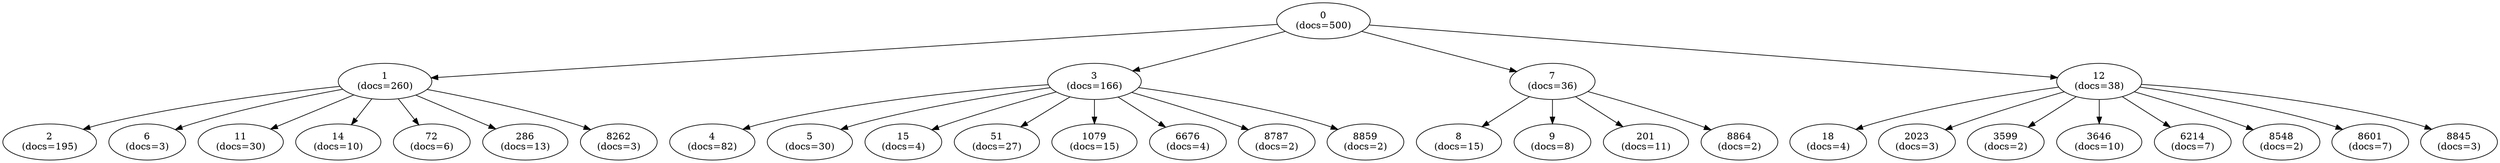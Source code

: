 digraph tree {
    "0
(docs=500)";
    "1
(docs=260)";
    "2
(docs=195)";
    "6
(docs=3)";
    "11
(docs=30)";
    "14
(docs=10)";
    "72
(docs=6)";
    "286
(docs=13)";
    "8262
(docs=3)";
    "3
(docs=166)";
    "4
(docs=82)";
    "5
(docs=30)";
    "15
(docs=4)";
    "51
(docs=27)";
    "1079
(docs=15)";
    "6676
(docs=4)";
    "8787
(docs=2)";
    "8859
(docs=2)";
    "7
(docs=36)";
    "8
(docs=15)";
    "9
(docs=8)";
    "201
(docs=11)";
    "8864
(docs=2)";
    "12
(docs=38)";
    "18
(docs=4)";
    "2023
(docs=3)";
    "3599
(docs=2)";
    "3646
(docs=10)";
    "6214
(docs=7)";
    "8548
(docs=2)";
    "8601
(docs=7)";
    "8845
(docs=3)";
    "0
(docs=500)" -> "1
(docs=260)";
    "0
(docs=500)" -> "3
(docs=166)";
    "0
(docs=500)" -> "7
(docs=36)";
    "0
(docs=500)" -> "12
(docs=38)";
    "1
(docs=260)" -> "2
(docs=195)";
    "1
(docs=260)" -> "6
(docs=3)";
    "1
(docs=260)" -> "11
(docs=30)";
    "1
(docs=260)" -> "14
(docs=10)";
    "1
(docs=260)" -> "72
(docs=6)";
    "1
(docs=260)" -> "286
(docs=13)";
    "1
(docs=260)" -> "8262
(docs=3)";
    "3
(docs=166)" -> "4
(docs=82)";
    "3
(docs=166)" -> "5
(docs=30)";
    "3
(docs=166)" -> "15
(docs=4)";
    "3
(docs=166)" -> "51
(docs=27)";
    "3
(docs=166)" -> "1079
(docs=15)";
    "3
(docs=166)" -> "6676
(docs=4)";
    "3
(docs=166)" -> "8787
(docs=2)";
    "3
(docs=166)" -> "8859
(docs=2)";
    "7
(docs=36)" -> "8
(docs=15)";
    "7
(docs=36)" -> "9
(docs=8)";
    "7
(docs=36)" -> "201
(docs=11)";
    "7
(docs=36)" -> "8864
(docs=2)";
    "12
(docs=38)" -> "18
(docs=4)";
    "12
(docs=38)" -> "2023
(docs=3)";
    "12
(docs=38)" -> "3599
(docs=2)";
    "12
(docs=38)" -> "3646
(docs=10)";
    "12
(docs=38)" -> "6214
(docs=7)";
    "12
(docs=38)" -> "8548
(docs=2)";
    "12
(docs=38)" -> "8601
(docs=7)";
    "12
(docs=38)" -> "8845
(docs=3)";
}
